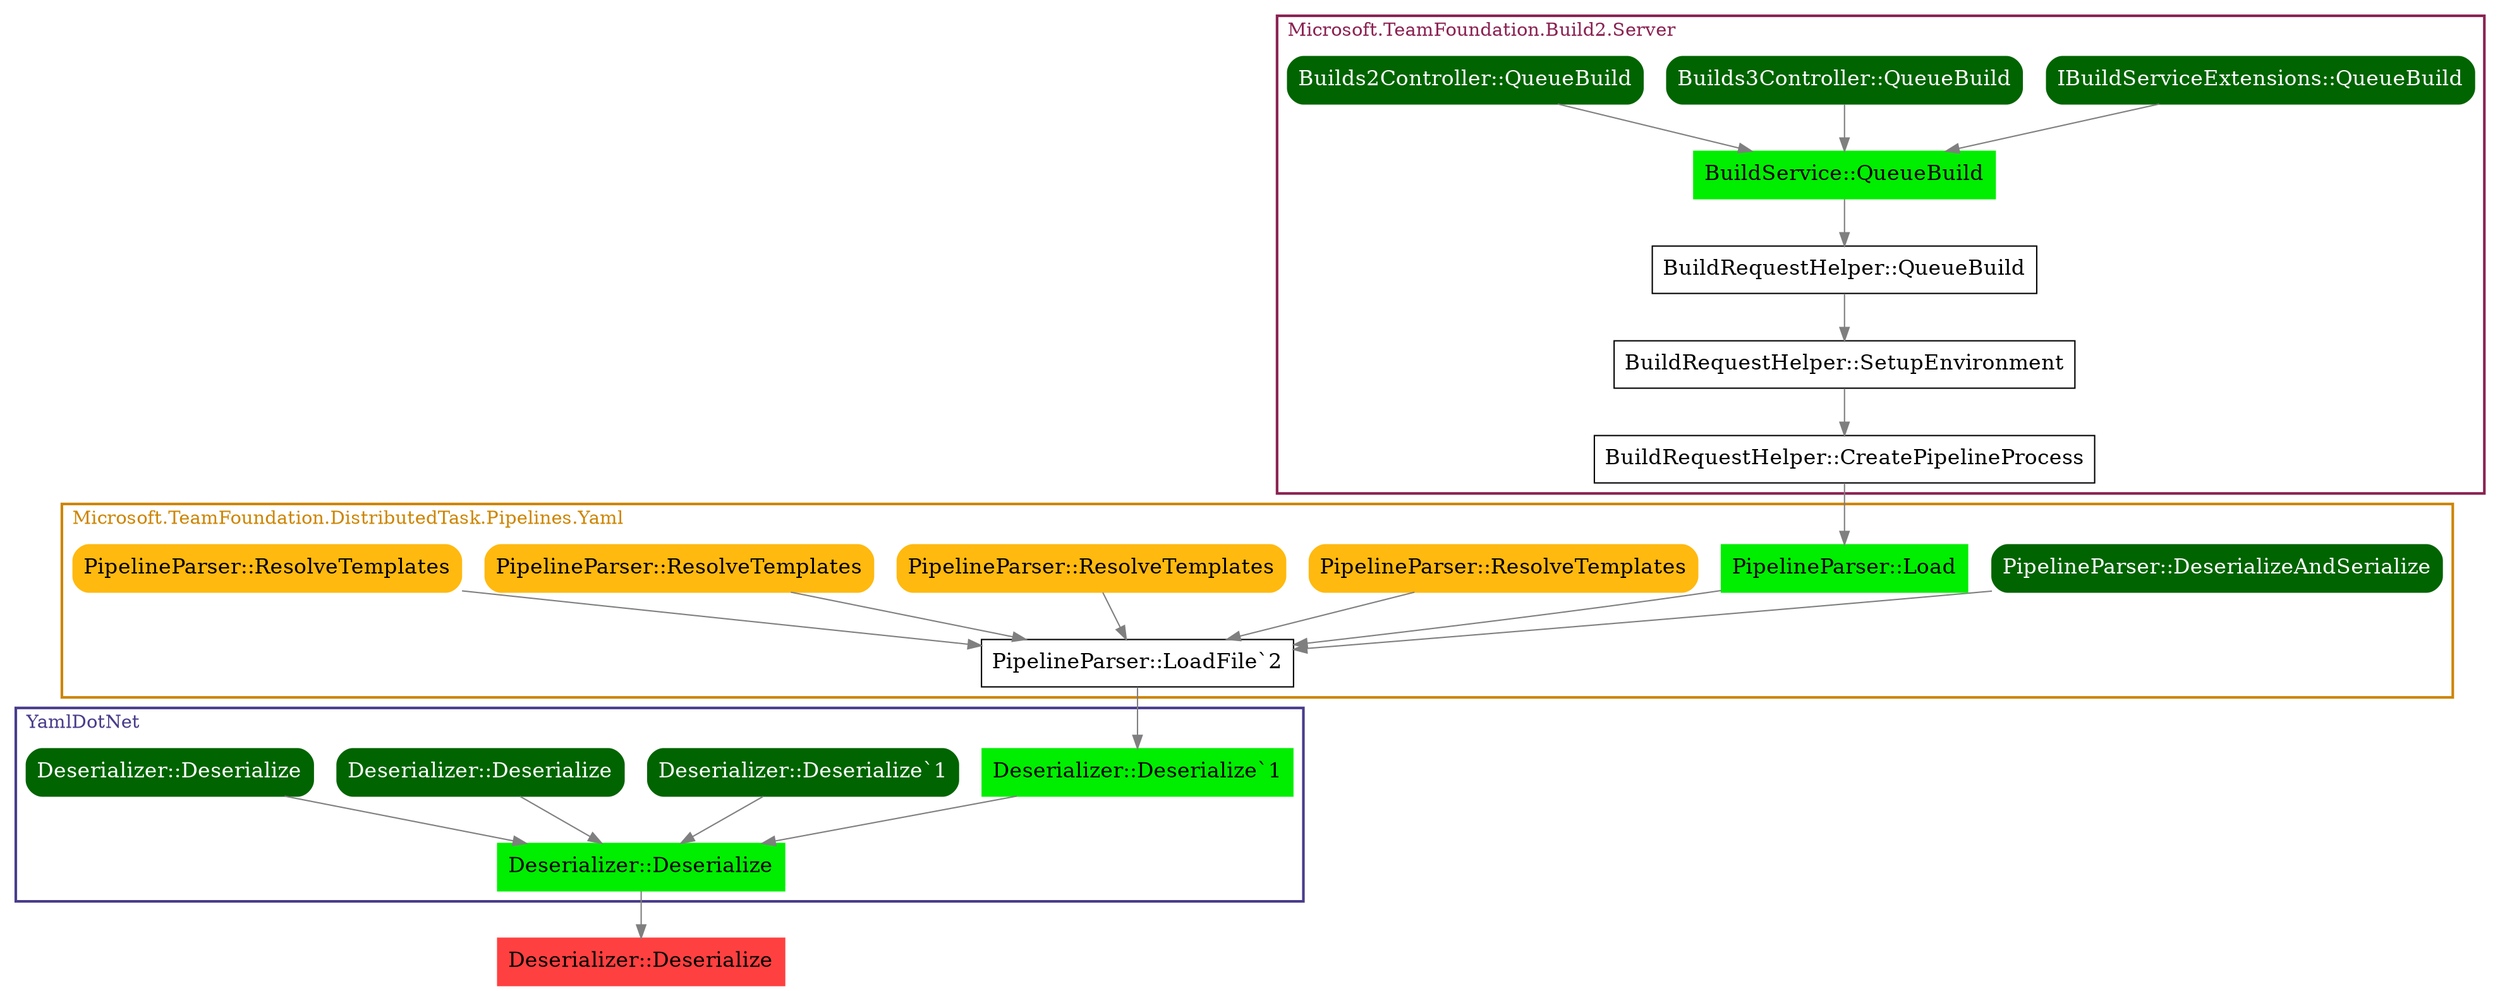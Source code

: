 digraph G {
node [fontsize = 16];
0 [label="Deserializer::Deserialize", shape="box", style="filled", fillcolor="brown1", color="brown1"];
subgraph cluster_0 {
label="YamlDotNet";
color=darkslateblue;
fontcolor=darkslateblue;
penwidth=2;
labeljust=l;
1 [label="Deserializer::Deserialize", shape="box", style="filled", fillcolor="green2", color="green2"];
2 [label="Deserializer::Deserialize`1", shape="box", style="filled", fillcolor="green2", color="green2"];
3 [label="Deserializer::Deserialize`1", shape="box", style="filled, rounded", fillcolor="darkgreen", color="darkgreen", fontcolor="white"];
4 [label="Deserializer::Deserialize", shape="box", style="filled, rounded", fillcolor="darkgreen", color="darkgreen", fontcolor="white"];
5 [label="Deserializer::Deserialize", shape="box", style="filled, rounded", fillcolor="darkgreen", color="darkgreen", fontcolor="white"];
}
subgraph cluster_1 {
label="Microsoft.TeamFoundation.DistributedTask.Pipelines.Yaml";
color=orange3;
fontcolor=orange3;
penwidth=2;
labeljust=l;
6 [label="PipelineParser::LoadFile`2", shape="box"];
7 [label="PipelineParser::DeserializeAndSerialize", shape="box", style="filled, rounded", fillcolor="darkgreen", color="darkgreen", fontcolor="white"];
8 [label="PipelineParser::Load", shape="box", style="filled", fillcolor="green2", color="green2"];
9 [label="PipelineParser::ResolveTemplates", shape="box", style="filled, rounded", fillcolor="darkgoldenrod1", color="darkgoldenrod1"];
10 [label="PipelineParser::ResolveTemplates", shape="box", style="filled, rounded", fillcolor="darkgoldenrod1", color="darkgoldenrod1"];
11 [label="PipelineParser::ResolveTemplates", shape="box", style="filled, rounded", fillcolor="darkgoldenrod1", color="darkgoldenrod1"];
12 [label="PipelineParser::ResolveTemplates", shape="box", style="filled, rounded", fillcolor="darkgoldenrod1", color="darkgoldenrod1"];
}
subgraph cluster_2 {
label="Microsoft.TeamFoundation.Build2.Server";
color=violetred4;
fontcolor=violetred4;
penwidth=2;
labeljust=l;
13 [label="BuildRequestHelper::CreatePipelineProcess", shape="box"];
14 [label="BuildRequestHelper::SetupEnvironment", shape="box"];
15 [label="BuildRequestHelper::QueueBuild", shape="box"];
16 [label="BuildService::QueueBuild", shape="box", style="filled", fillcolor="green2", color="green2"];
17 [label="IBuildServiceExtensions::QueueBuild", shape="box", style="filled, rounded", fillcolor="darkgreen", color="darkgreen", fontcolor="white"];
18 [label="Builds3Controller::QueueBuild", shape="box", style="filled, rounded", fillcolor="darkgreen", color="darkgreen", fontcolor="white"];
19 [label="Builds2Controller::QueueBuild", shape="box", style="filled, rounded", fillcolor="darkgreen", color="darkgreen", fontcolor="white"];
}
1 -> 0 [color="gray50"];
2 -> 1 [color="gray50"];
3 -> 1 [color="gray50"];
4 -> 1 [color="gray50"];
5 -> 1 [color="gray50"];
6 -> 2 [color="gray50"];
7 -> 6 [color="gray50"];
8 -> 6 [color="gray50"];
9 -> 6 [color="gray50"];
10 -> 6 [color="gray50"];
11 -> 6 [color="gray50"];
12 -> 6 [color="gray50"];
13 -> 8 [color="gray50"];
14 -> 13 [color="gray50"];
15 -> 14 [color="gray50"];
16 -> 15 [color="gray50"];
17 -> 16 [color="gray50"];
18 -> 16 [color="gray50"];
19 -> 16 [color="gray50"];
}
